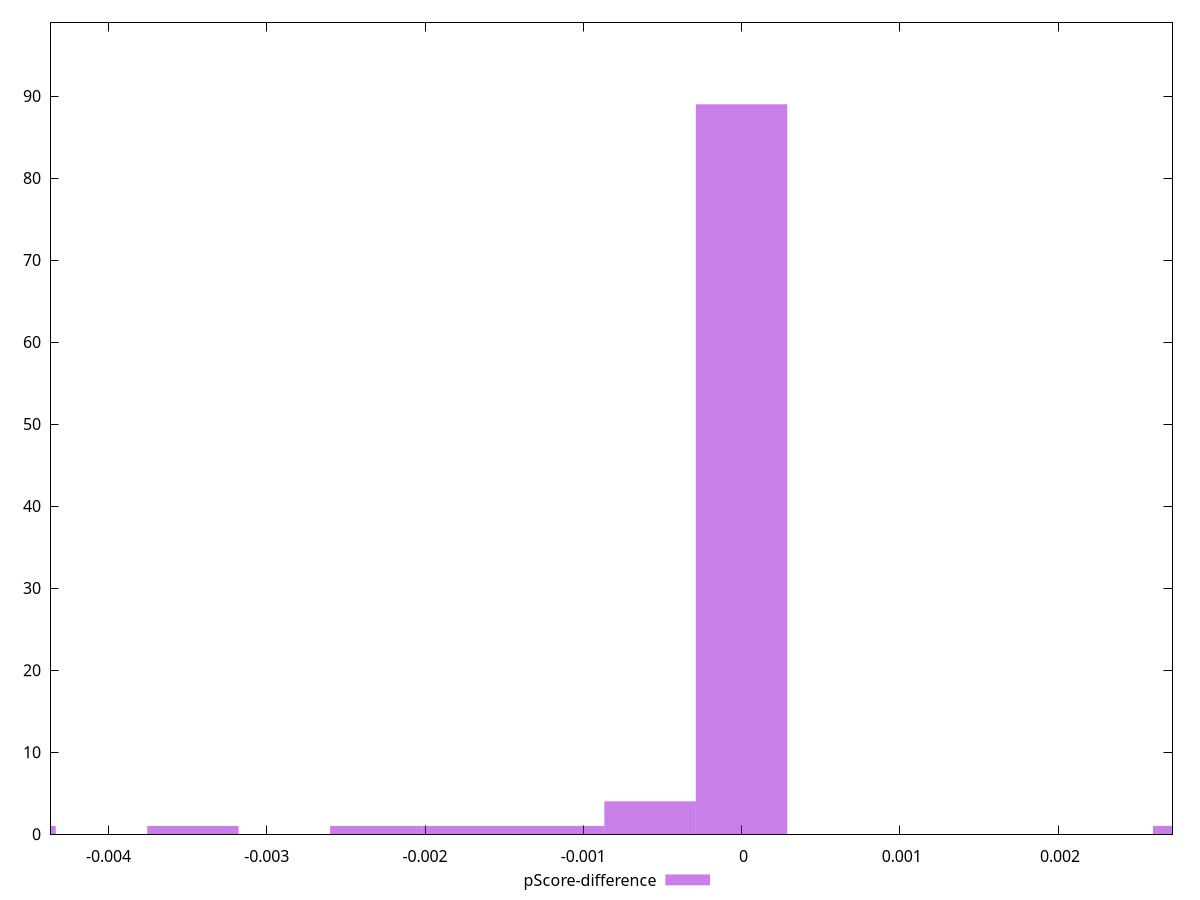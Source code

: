 reset

$pScoreDifference <<EOF
0 89
-0.004622508058716291 1
-0.0017334405220186093 1
-0.0034668810440372185 1
-0.0005778135073395364 4
-0.0023112540293581457 1
0.0028890675366976823 1
-0.0011556270146790728 1
EOF

set key outside below
set boxwidth 0.0005778135073395364
set xrange [-0.004369999999999985:0.0027233333333333]
set yrange [0:99]
set trange [0:99]
set style fill transparent solid 0.5 noborder
set terminal svg size 640, 490 enhanced background rgb 'white'
set output "report/report_00029_2021-02-24T13-36-40.390Z/uses-rel-preconnect/samples/card/pScore-difference/histogram.svg"

plot $pScoreDifference title "pScore-difference" with boxes

reset
